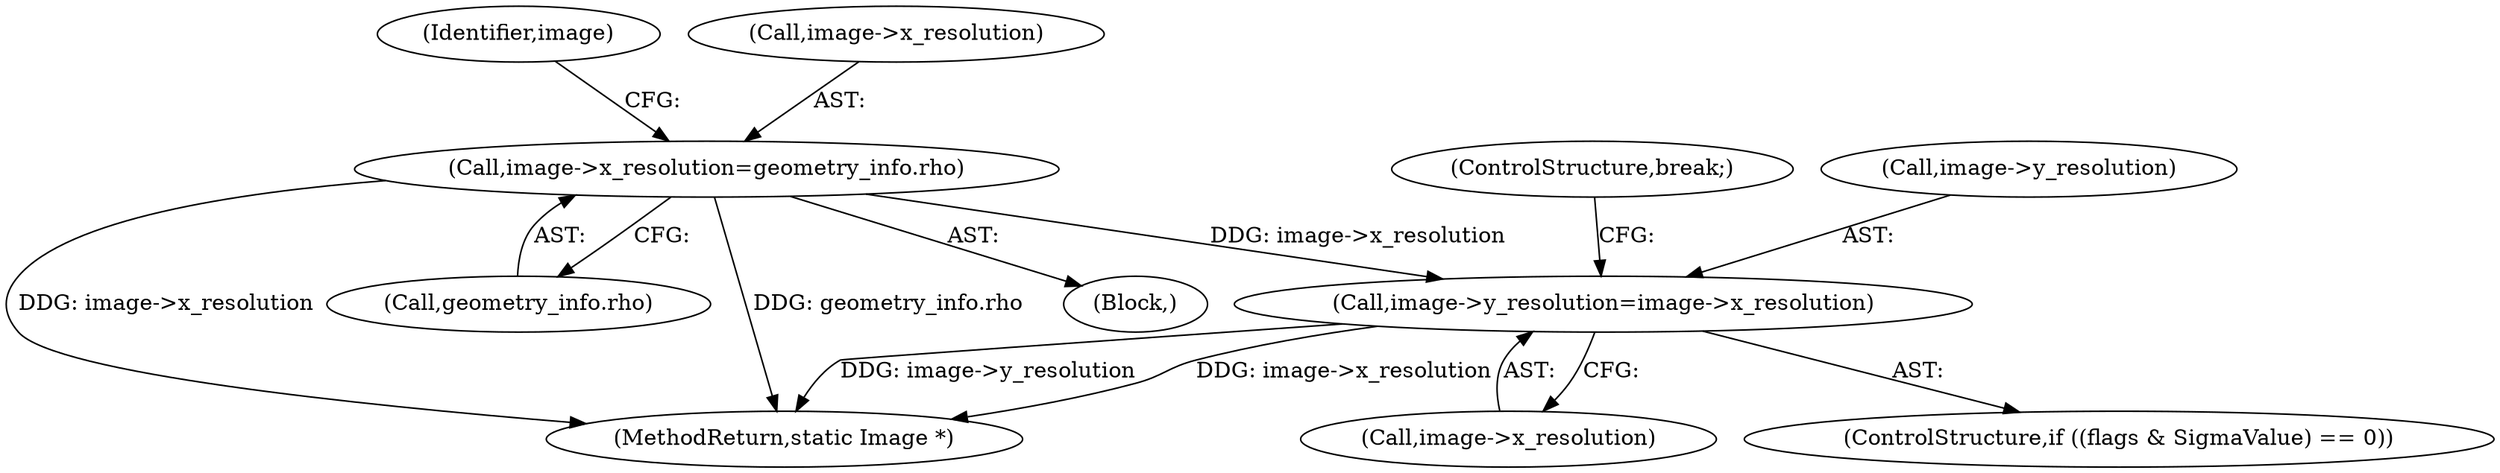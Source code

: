 digraph "0_ImageMagick_f6e9d0d9955e85bdd7540b251cd50d598dacc5e6_34@pointer" {
"1001542" [label="(Call,image->y_resolution=image->x_resolution)"];
"1001522" [label="(Call,image->x_resolution=geometry_info.rho)"];
"1001522" [label="(Call,image->x_resolution=geometry_info.rho)"];
"1001536" [label="(ControlStructure,if ((flags & SigmaValue) == 0))"];
"1001549" [label="(ControlStructure,break;)"];
"1001531" [label="(Identifier,image)"];
"1001542" [label="(Call,image->y_resolution=image->x_resolution)"];
"1001515" [label="(Block,)"];
"1001546" [label="(Call,image->x_resolution)"];
"1001523" [label="(Call,image->x_resolution)"];
"1001543" [label="(Call,image->y_resolution)"];
"1001526" [label="(Call,geometry_info.rho)"];
"1003485" [label="(MethodReturn,static Image *)"];
"1001542" -> "1001536"  [label="AST: "];
"1001542" -> "1001546"  [label="CFG: "];
"1001543" -> "1001542"  [label="AST: "];
"1001546" -> "1001542"  [label="AST: "];
"1001549" -> "1001542"  [label="CFG: "];
"1001542" -> "1003485"  [label="DDG: image->y_resolution"];
"1001542" -> "1003485"  [label="DDG: image->x_resolution"];
"1001522" -> "1001542"  [label="DDG: image->x_resolution"];
"1001522" -> "1001515"  [label="AST: "];
"1001522" -> "1001526"  [label="CFG: "];
"1001523" -> "1001522"  [label="AST: "];
"1001526" -> "1001522"  [label="AST: "];
"1001531" -> "1001522"  [label="CFG: "];
"1001522" -> "1003485"  [label="DDG: image->x_resolution"];
"1001522" -> "1003485"  [label="DDG: geometry_info.rho"];
}
